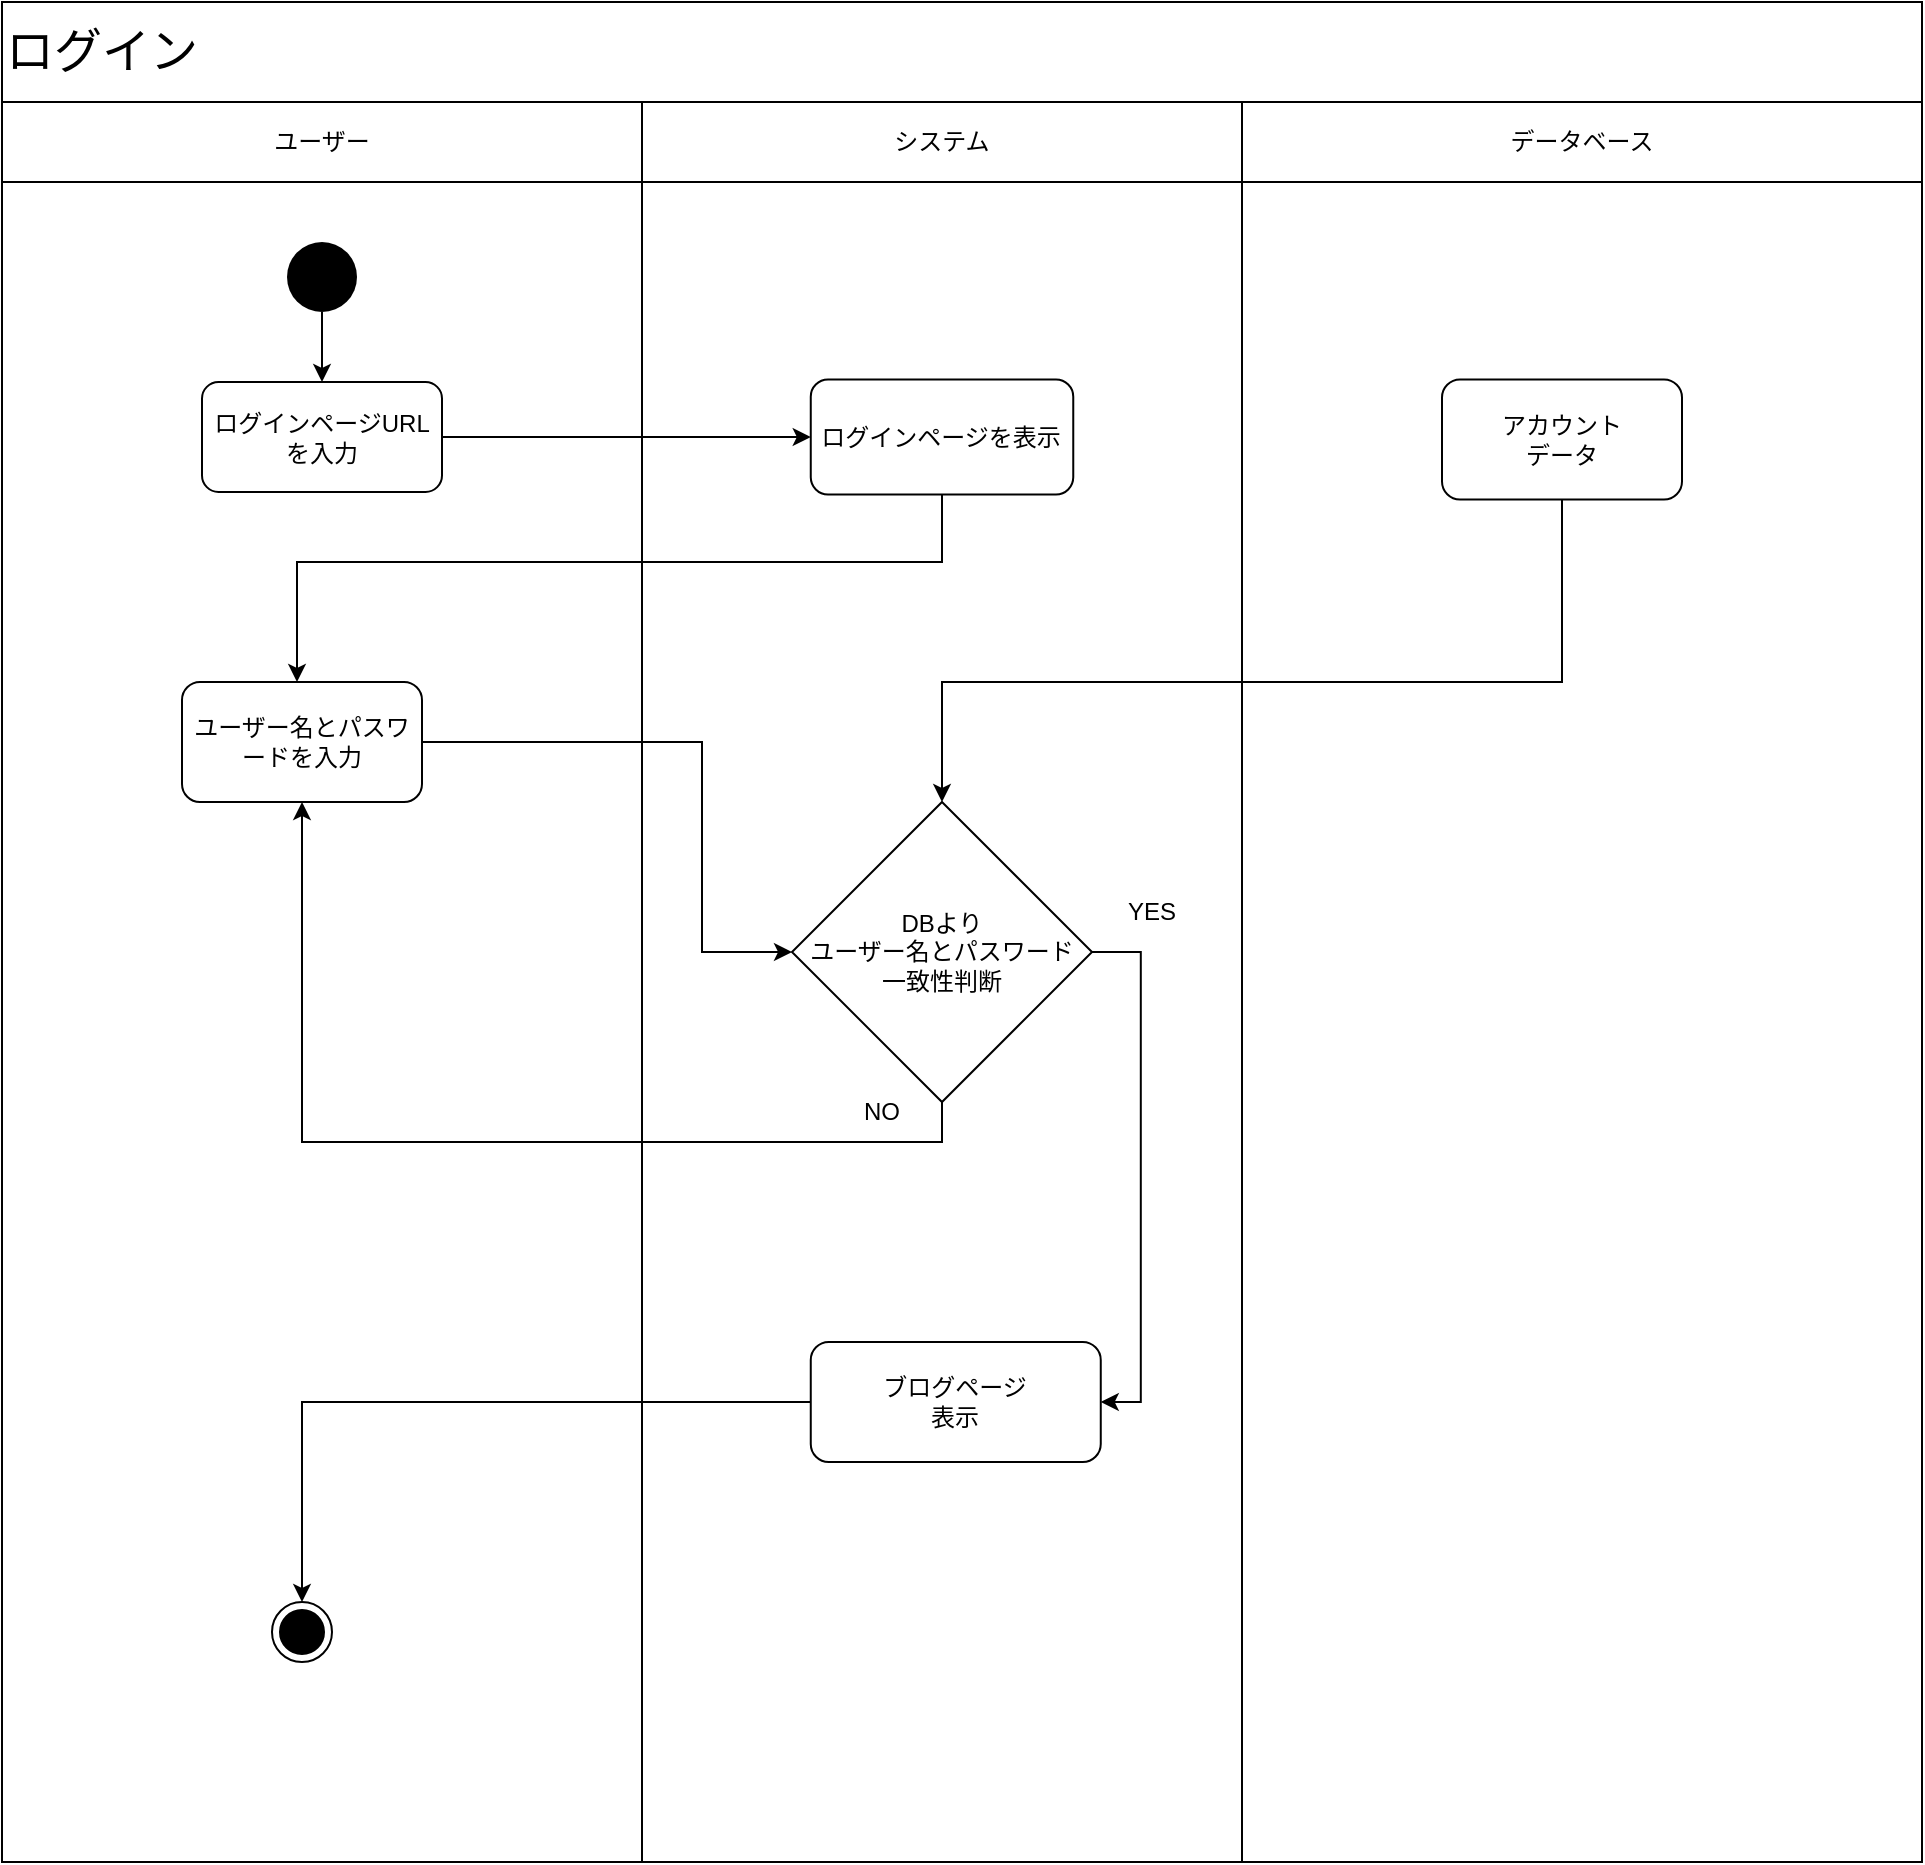 <mxfile version="20.2.4" type="device"><diagram id="joB3UunS6zdkvFBRuLVI" name="第 1 页"><mxGraphModel dx="1483" dy="816" grid="1" gridSize="10" guides="1" tooltips="1" connect="1" arrows="1" fold="1" page="1" pageScale="1" pageWidth="827" pageHeight="1169" math="0" shadow="0"><root><mxCell id="0"/><mxCell id="1" parent="0"/><mxCell id="7GMWOX1P3oO3D7xpHfaj-101" value="" style="rounded=0;whiteSpace=wrap;html=1;direction=south;" parent="1" vertex="1"><mxGeometry x="690" y="180" width="300" height="840" as="geometry"/></mxCell><mxCell id="7GMWOX1P3oO3D7xpHfaj-102" value="" style="rounded=0;whiteSpace=wrap;html=1;direction=south;" parent="1" vertex="1"><mxGeometry x="370" y="180" width="320" height="840" as="geometry"/></mxCell><mxCell id="7GMWOX1P3oO3D7xpHfaj-103" value="" style="rounded=0;whiteSpace=wrap;html=1;direction=south;" parent="1" vertex="1"><mxGeometry x="990" y="180" width="340" height="840" as="geometry"/></mxCell><mxCell id="7GMWOX1P3oO3D7xpHfaj-104" value="ユーザー" style="rounded=0;whiteSpace=wrap;html=1;direction=south;" parent="1" vertex="1"><mxGeometry x="370" y="140" width="320" height="40" as="geometry"/></mxCell><mxCell id="7GMWOX1P3oO3D7xpHfaj-105" value="システム" style="rounded=0;whiteSpace=wrap;html=1;" parent="1" vertex="1"><mxGeometry x="690" y="140" width="300" height="40" as="geometry"/></mxCell><mxCell id="7GMWOX1P3oO3D7xpHfaj-106" value="データベース" style="rounded=0;whiteSpace=wrap;html=1;" parent="1" vertex="1"><mxGeometry x="990" y="140" width="340" height="40" as="geometry"/></mxCell><mxCell id="7GMWOX1P3oO3D7xpHfaj-107" value="" style="edgeStyle=orthogonalEdgeStyle;rounded=0;orthogonalLoop=1;jettySize=auto;html=1;" parent="1" source="7GMWOX1P3oO3D7xpHfaj-108" target="7GMWOX1P3oO3D7xpHfaj-110" edge="1"><mxGeometry relative="1" as="geometry"/></mxCell><mxCell id="7GMWOX1P3oO3D7xpHfaj-108" value="" style="ellipse;fillColor=#000000;strokeColor=none;" parent="1" vertex="1"><mxGeometry x="512.5" y="210" width="35" height="35" as="geometry"/></mxCell><mxCell id="7GMWOX1P3oO3D7xpHfaj-109" style="edgeStyle=orthogonalEdgeStyle;rounded=0;orthogonalLoop=1;jettySize=auto;html=1;entryX=0;entryY=0.5;entryDx=0;entryDy=0;" parent="1" source="7GMWOX1P3oO3D7xpHfaj-110" target="7GMWOX1P3oO3D7xpHfaj-113" edge="1"><mxGeometry relative="1" as="geometry"/></mxCell><mxCell id="7GMWOX1P3oO3D7xpHfaj-110" value="ログインページURLを入力" style="rounded=1;whiteSpace=wrap;html=1;" parent="1" vertex="1"><mxGeometry x="470" y="280" width="120" height="55" as="geometry"/></mxCell><mxCell id="7GMWOX1P3oO3D7xpHfaj-111" style="edgeStyle=orthogonalEdgeStyle;rounded=0;orthogonalLoop=1;jettySize=auto;html=1;entryX=0.5;entryY=0;entryDx=0;entryDy=0;exitX=0.5;exitY=1;exitDx=0;exitDy=0;" parent="1" source="7GMWOX1P3oO3D7xpHfaj-113" edge="1"><mxGeometry relative="1" as="geometry"><Array as="points"><mxPoint x="840" y="370"/><mxPoint x="518" y="370"/></Array><mxPoint x="517.5" y="430" as="targetPoint"/></mxGeometry></mxCell><mxCell id="7GMWOX1P3oO3D7xpHfaj-112" value="ユーザー名とパスワードを入力" style="rounded=1;whiteSpace=wrap;html=1;" parent="1" vertex="1"><mxGeometry x="460" y="430" width="120" height="60" as="geometry"/></mxCell><mxCell id="7GMWOX1P3oO3D7xpHfaj-113" value="ログインページを表示" style="rounded=1;whiteSpace=wrap;html=1;" parent="1" vertex="1"><mxGeometry x="774.38" y="278.75" width="131.25" height="57.5" as="geometry"/></mxCell><mxCell id="7GMWOX1P3oO3D7xpHfaj-114" style="edgeStyle=orthogonalEdgeStyle;rounded=0;orthogonalLoop=1;jettySize=auto;html=1;entryX=0;entryY=0.5;entryDx=0;entryDy=0;exitX=1;exitY=0.5;exitDx=0;exitDy=0;" parent="1" source="7GMWOX1P3oO3D7xpHfaj-112" target="7GMWOX1P3oO3D7xpHfaj-122" edge="1"><mxGeometry relative="1" as="geometry"><mxPoint x="645" y="600" as="sourcePoint"/><mxPoint x="768.75" y="600" as="targetPoint"/><Array as="points"><mxPoint x="720" y="460"/><mxPoint x="720" y="565"/></Array></mxGeometry></mxCell><mxCell id="7GMWOX1P3oO3D7xpHfaj-115" style="edgeStyle=orthogonalEdgeStyle;rounded=0;orthogonalLoop=1;jettySize=auto;html=1;entryX=1;entryY=0.5;entryDx=0;entryDy=0;exitX=1;exitY=0.5;exitDx=0;exitDy=0;" parent="1" source="7GMWOX1P3oO3D7xpHfaj-122" target="7GMWOX1P3oO3D7xpHfaj-123" edge="1"><mxGeometry relative="1" as="geometry"><mxPoint x="1215" y="590" as="targetPoint"/></mxGeometry></mxCell><mxCell id="7GMWOX1P3oO3D7xpHfaj-116" style="edgeStyle=orthogonalEdgeStyle;rounded=0;orthogonalLoop=1;jettySize=auto;html=1;entryX=0.5;entryY=0;entryDx=0;entryDy=0;exitX=0.5;exitY=1;exitDx=0;exitDy=0;" parent="1" source="7GMWOX1P3oO3D7xpHfaj-123" target="7GMWOX1P3oO3D7xpHfaj-120" edge="1"><mxGeometry relative="1" as="geometry"><mxPoint x="550" y="960" as="targetPoint"/><Array as="points"><mxPoint x="818" y="820"/><mxPoint x="818" y="790"/><mxPoint x="520" y="790"/></Array><mxPoint x="860" y="890" as="sourcePoint"/></mxGeometry></mxCell><mxCell id="7GMWOX1P3oO3D7xpHfaj-117" value="" style="edgeStyle=orthogonalEdgeStyle;rounded=0;orthogonalLoop=1;jettySize=auto;html=1;startArrow=none;exitX=0;exitY=0.5;exitDx=0;exitDy=0;entryX=0;entryY=0.5;entryDx=0;entryDy=0;" parent="1" edge="1"><mxGeometry relative="1" as="geometry"><mxPoint x="795" y="825" as="targetPoint"/><mxPoint x="795" y="825" as="sourcePoint"/></mxGeometry></mxCell><mxCell id="7GMWOX1P3oO3D7xpHfaj-118" value="NO" style="text;html=1;strokeColor=none;fillColor=none;align=center;verticalAlign=middle;whiteSpace=wrap;rounded=0;" parent="1" vertex="1"><mxGeometry x="780" y="630" width="60" height="30" as="geometry"/></mxCell><mxCell id="7GMWOX1P3oO3D7xpHfaj-119" value="YES" style="text;html=1;strokeColor=none;fillColor=none;align=center;verticalAlign=middle;whiteSpace=wrap;rounded=0;" parent="1" vertex="1"><mxGeometry x="915" y="530" width="60" height="30" as="geometry"/></mxCell><mxCell id="7GMWOX1P3oO3D7xpHfaj-120" value="" style="ellipse;html=1;shape=endState;fillColor=#000000;strokeColor=#000000;" parent="1" vertex="1"><mxGeometry x="505" y="890" width="30" height="30" as="geometry"/></mxCell><mxCell id="7GMWOX1P3oO3D7xpHfaj-121" value="" style="edgeStyle=orthogonalEdgeStyle;rounded=0;orthogonalLoop=1;jettySize=auto;html=1;entryX=0.5;entryY=1;entryDx=0;entryDy=0;exitX=0.5;exitY=1;exitDx=0;exitDy=0;" parent="1" source="7GMWOX1P3oO3D7xpHfaj-122" target="7GMWOX1P3oO3D7xpHfaj-112" edge="1"><mxGeometry relative="1" as="geometry"/></mxCell><mxCell id="7GMWOX1P3oO3D7xpHfaj-122" value="DBより&lt;br&gt;ユーザー名とパスワード&lt;br&gt;一致性判断" style="rhombus;whiteSpace=wrap;html=1;" parent="1" vertex="1"><mxGeometry x="765" y="490" width="150" height="150" as="geometry"/></mxCell><mxCell id="7GMWOX1P3oO3D7xpHfaj-123" value="ブログページ&lt;br&gt;表示" style="rounded=1;whiteSpace=wrap;html=1;" parent="1" vertex="1"><mxGeometry x="774.38" y="760" width="145" height="60" as="geometry"/></mxCell><mxCell id="7GMWOX1P3oO3D7xpHfaj-124" value="&lt;font style=&quot;font-size: 24px;&quot;&gt;ログイン&lt;/font&gt;" style="rounded=0;whiteSpace=wrap;html=1;align=left;" parent="1" vertex="1"><mxGeometry x="370" y="90" width="960" height="50" as="geometry"/></mxCell><mxCell id="7GMWOX1P3oO3D7xpHfaj-125" value="" style="edgeStyle=orthogonalEdgeStyle;rounded=0;orthogonalLoop=1;jettySize=auto;html=1;entryX=0.5;entryY=0;entryDx=0;entryDy=0;" parent="1" source="7GMWOX1P3oO3D7xpHfaj-126" target="7GMWOX1P3oO3D7xpHfaj-122" edge="1"><mxGeometry relative="1" as="geometry"><mxPoint x="1150" y="460" as="targetPoint"/><Array as="points"><mxPoint x="1150" y="430"/><mxPoint x="840" y="430"/></Array></mxGeometry></mxCell><mxCell id="7GMWOX1P3oO3D7xpHfaj-126" value="アカウント&lt;br&gt;データ" style="rounded=1;whiteSpace=wrap;html=1;shadow=0;" parent="1" vertex="1"><mxGeometry x="1090" y="278.75" width="120" height="60" as="geometry"/></mxCell></root></mxGraphModel></diagram></mxfile>
